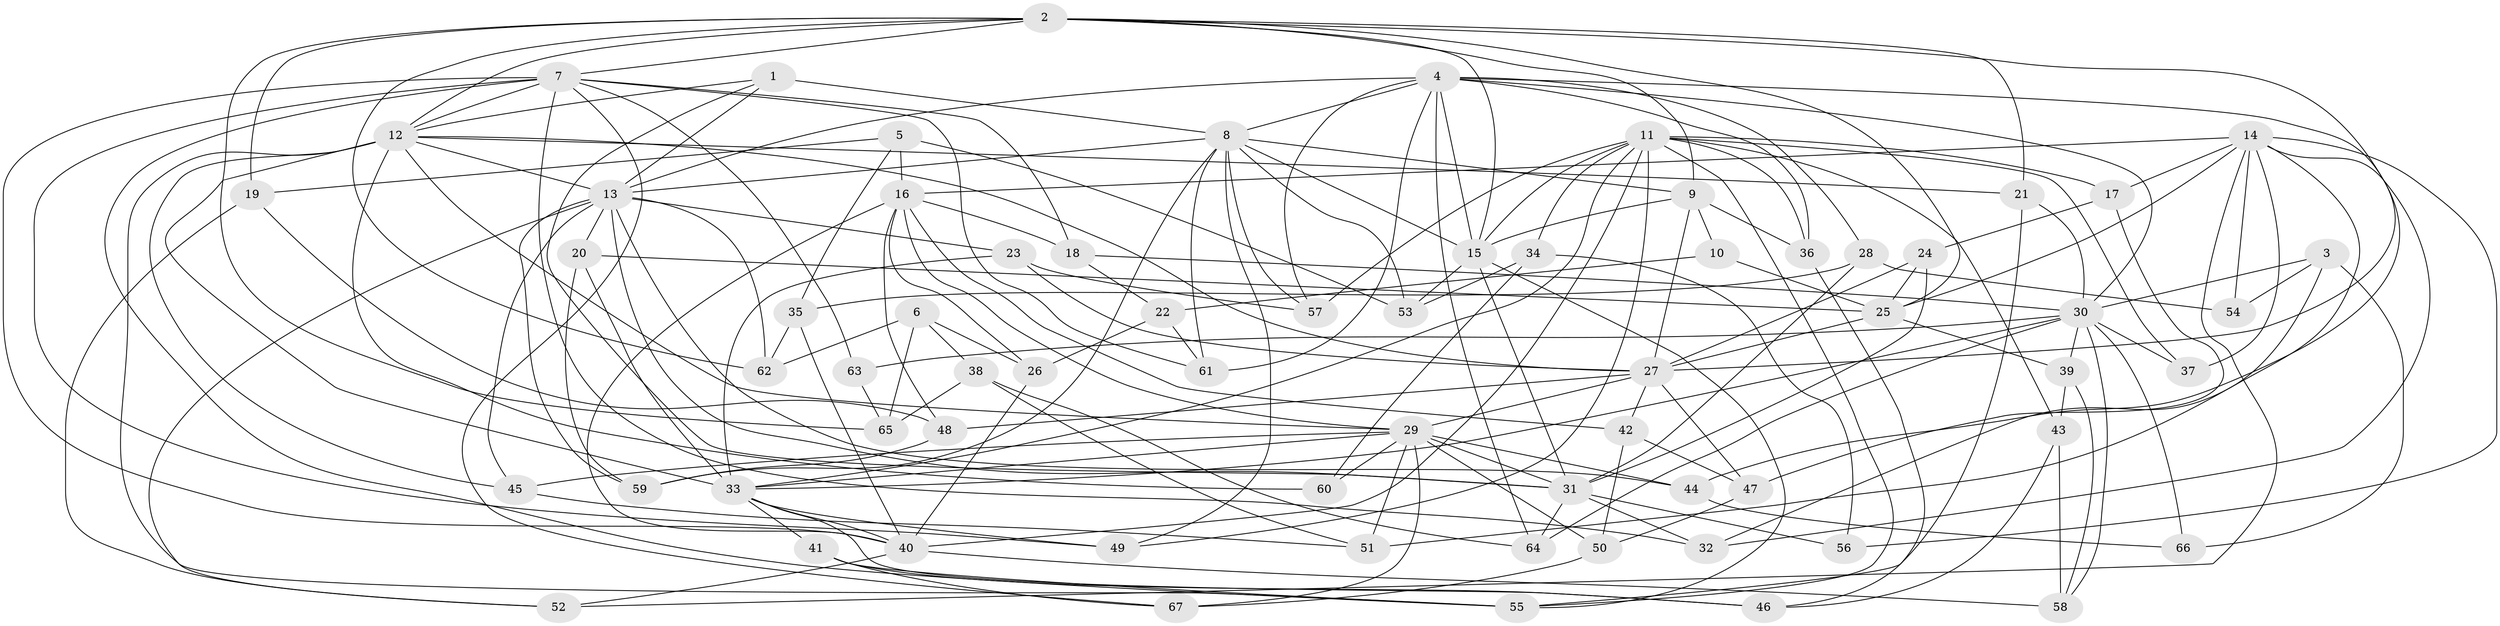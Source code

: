 // original degree distribution, {4: 1.0}
// Generated by graph-tools (version 1.1) at 2025/38/03/09/25 02:38:11]
// undirected, 67 vertices, 181 edges
graph export_dot {
graph [start="1"]
  node [color=gray90,style=filled];
  1;
  2;
  3;
  4;
  5;
  6;
  7;
  8;
  9;
  10;
  11;
  12;
  13;
  14;
  15;
  16;
  17;
  18;
  19;
  20;
  21;
  22;
  23;
  24;
  25;
  26;
  27;
  28;
  29;
  30;
  31;
  32;
  33;
  34;
  35;
  36;
  37;
  38;
  39;
  40;
  41;
  42;
  43;
  44;
  45;
  46;
  47;
  48;
  49;
  50;
  51;
  52;
  53;
  54;
  55;
  56;
  57;
  58;
  59;
  60;
  61;
  62;
  63;
  64;
  65;
  66;
  67;
  1 -- 8 [weight=1.0];
  1 -- 12 [weight=1.0];
  1 -- 13 [weight=1.0];
  1 -- 31 [weight=1.0];
  2 -- 7 [weight=1.0];
  2 -- 9 [weight=1.0];
  2 -- 12 [weight=1.0];
  2 -- 15 [weight=1.0];
  2 -- 19 [weight=1.0];
  2 -- 21 [weight=1.0];
  2 -- 25 [weight=1.0];
  2 -- 27 [weight=1.0];
  2 -- 62 [weight=1.0];
  2 -- 65 [weight=1.0];
  3 -- 30 [weight=1.0];
  3 -- 32 [weight=1.0];
  3 -- 54 [weight=1.0];
  3 -- 66 [weight=1.0];
  4 -- 8 [weight=1.0];
  4 -- 13 [weight=1.0];
  4 -- 15 [weight=1.0];
  4 -- 28 [weight=1.0];
  4 -- 30 [weight=1.0];
  4 -- 36 [weight=1.0];
  4 -- 44 [weight=1.0];
  4 -- 57 [weight=1.0];
  4 -- 61 [weight=1.0];
  4 -- 64 [weight=1.0];
  5 -- 16 [weight=1.0];
  5 -- 19 [weight=1.0];
  5 -- 35 [weight=1.0];
  5 -- 53 [weight=1.0];
  6 -- 26 [weight=1.0];
  6 -- 38 [weight=1.0];
  6 -- 62 [weight=1.0];
  6 -- 65 [weight=1.0];
  7 -- 12 [weight=2.0];
  7 -- 18 [weight=1.0];
  7 -- 32 [weight=1.0];
  7 -- 40 [weight=1.0];
  7 -- 49 [weight=1.0];
  7 -- 55 [weight=1.0];
  7 -- 61 [weight=1.0];
  7 -- 63 [weight=2.0];
  7 -- 67 [weight=1.0];
  8 -- 9 [weight=1.0];
  8 -- 13 [weight=1.0];
  8 -- 15 [weight=1.0];
  8 -- 49 [weight=1.0];
  8 -- 53 [weight=1.0];
  8 -- 57 [weight=1.0];
  8 -- 59 [weight=1.0];
  8 -- 61 [weight=1.0];
  9 -- 10 [weight=1.0];
  9 -- 15 [weight=2.0];
  9 -- 27 [weight=2.0];
  9 -- 36 [weight=1.0];
  10 -- 22 [weight=1.0];
  10 -- 25 [weight=2.0];
  11 -- 15 [weight=1.0];
  11 -- 17 [weight=1.0];
  11 -- 33 [weight=1.0];
  11 -- 34 [weight=1.0];
  11 -- 36 [weight=1.0];
  11 -- 37 [weight=2.0];
  11 -- 40 [weight=1.0];
  11 -- 43 [weight=1.0];
  11 -- 49 [weight=1.0];
  11 -- 55 [weight=1.0];
  11 -- 57 [weight=1.0];
  12 -- 13 [weight=1.0];
  12 -- 21 [weight=1.0];
  12 -- 27 [weight=1.0];
  12 -- 29 [weight=1.0];
  12 -- 33 [weight=1.0];
  12 -- 45 [weight=1.0];
  12 -- 55 [weight=1.0];
  12 -- 60 [weight=1.0];
  13 -- 20 [weight=1.0];
  13 -- 23 [weight=1.0];
  13 -- 31 [weight=1.0];
  13 -- 44 [weight=1.0];
  13 -- 45 [weight=1.0];
  13 -- 52 [weight=1.0];
  13 -- 59 [weight=1.0];
  13 -- 62 [weight=1.0];
  14 -- 16 [weight=1.0];
  14 -- 17 [weight=1.0];
  14 -- 25 [weight=2.0];
  14 -- 32 [weight=1.0];
  14 -- 37 [weight=1.0];
  14 -- 51 [weight=1.0];
  14 -- 52 [weight=1.0];
  14 -- 54 [weight=2.0];
  14 -- 56 [weight=2.0];
  15 -- 31 [weight=2.0];
  15 -- 53 [weight=1.0];
  15 -- 55 [weight=1.0];
  16 -- 18 [weight=1.0];
  16 -- 26 [weight=1.0];
  16 -- 29 [weight=1.0];
  16 -- 40 [weight=1.0];
  16 -- 42 [weight=1.0];
  16 -- 48 [weight=1.0];
  17 -- 24 [weight=1.0];
  17 -- 47 [weight=1.0];
  18 -- 22 [weight=1.0];
  18 -- 30 [weight=1.0];
  19 -- 48 [weight=1.0];
  19 -- 52 [weight=1.0];
  20 -- 25 [weight=1.0];
  20 -- 33 [weight=1.0];
  20 -- 59 [weight=1.0];
  21 -- 30 [weight=1.0];
  21 -- 46 [weight=1.0];
  22 -- 26 [weight=1.0];
  22 -- 61 [weight=1.0];
  23 -- 27 [weight=1.0];
  23 -- 33 [weight=1.0];
  23 -- 57 [weight=1.0];
  24 -- 25 [weight=1.0];
  24 -- 27 [weight=1.0];
  24 -- 31 [weight=1.0];
  25 -- 27 [weight=2.0];
  25 -- 39 [weight=1.0];
  26 -- 40 [weight=1.0];
  27 -- 29 [weight=1.0];
  27 -- 42 [weight=1.0];
  27 -- 47 [weight=1.0];
  27 -- 48 [weight=1.0];
  28 -- 31 [weight=1.0];
  28 -- 35 [weight=1.0];
  28 -- 54 [weight=1.0];
  29 -- 31 [weight=1.0];
  29 -- 33 [weight=1.0];
  29 -- 44 [weight=1.0];
  29 -- 45 [weight=1.0];
  29 -- 50 [weight=1.0];
  29 -- 51 [weight=1.0];
  29 -- 60 [weight=2.0];
  29 -- 67 [weight=1.0];
  30 -- 33 [weight=1.0];
  30 -- 37 [weight=1.0];
  30 -- 39 [weight=1.0];
  30 -- 58 [weight=1.0];
  30 -- 63 [weight=1.0];
  30 -- 64 [weight=1.0];
  30 -- 66 [weight=2.0];
  31 -- 32 [weight=1.0];
  31 -- 56 [weight=1.0];
  31 -- 64 [weight=1.0];
  33 -- 40 [weight=1.0];
  33 -- 41 [weight=1.0];
  33 -- 46 [weight=1.0];
  33 -- 49 [weight=1.0];
  34 -- 53 [weight=1.0];
  34 -- 56 [weight=1.0];
  34 -- 60 [weight=1.0];
  35 -- 40 [weight=1.0];
  35 -- 62 [weight=1.0];
  36 -- 55 [weight=1.0];
  38 -- 51 [weight=1.0];
  38 -- 64 [weight=1.0];
  38 -- 65 [weight=1.0];
  39 -- 43 [weight=1.0];
  39 -- 58 [weight=1.0];
  40 -- 52 [weight=1.0];
  40 -- 58 [weight=1.0];
  41 -- 46 [weight=1.0];
  41 -- 55 [weight=1.0];
  41 -- 67 [weight=1.0];
  42 -- 47 [weight=1.0];
  42 -- 50 [weight=1.0];
  43 -- 46 [weight=1.0];
  43 -- 58 [weight=1.0];
  44 -- 66 [weight=1.0];
  45 -- 51 [weight=1.0];
  47 -- 50 [weight=1.0];
  48 -- 59 [weight=1.0];
  50 -- 67 [weight=1.0];
  63 -- 65 [weight=1.0];
}
